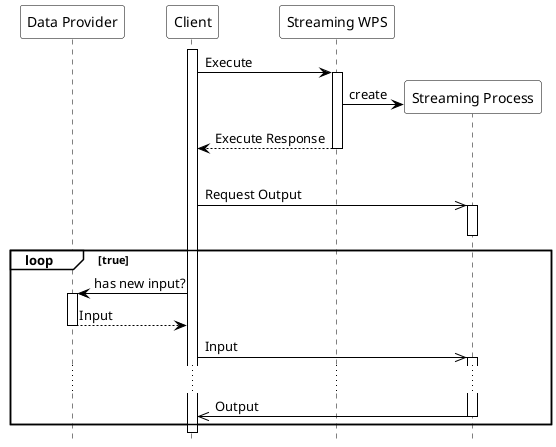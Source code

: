 @startuml
hide footbox
skinparam defaultFontName "Linux Biolinum"
skinparam note {
	BackgroundColor white
	BorderColor black
}
skinparam sequence {
	ArrowColor black
	ActorBorderColor black
	LifeLineBorderColor black
	ParticipantBorderColor black
	BoxLineColor black
	ActorBackgroundColor wihte
	ParticipantBackgroundColor white
	GroupBackgroundColor white
	DividerBackgroundColor white
	BoxBackgroundColor white
}
participant "Data Provider" as cloud
participant "Client" as client
participant "Streaming WPS" as wps
participant "Streaming Process" as process


!define HTTP [#000]
!define WS [#000]

activate client

client -HTTP> wps: Execute
activate wps
create process
wps -> process: create
client <-HTTP- wps: Execute Response
deactivate wps

|||

client -WS>> process: Request Output
activate process
deactivate process

loop true
	client -> cloud: has new input?
	activate cloud
	client <-- cloud: Input
	deactivate cloud
	client -WS>> process: Input
	activate process
	...

	process -WS>> client: Output
	deactivate process

end
@enduml